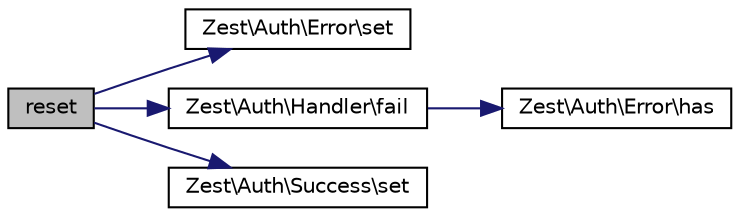 digraph "reset"
{
  edge [fontname="Helvetica",fontsize="10",labelfontname="Helvetica",labelfontsize="10"];
  node [fontname="Helvetica",fontsize="10",shape=record];
  rankdir="LR";
  Node0 [label="reset",height=0.2,width=0.4,color="black", fillcolor="grey75", style="filled", fontcolor="black"];
  Node0 -> Node1 [color="midnightblue",fontsize="10",style="solid"];
  Node1 [label="Zest\\Auth\\Error\\set",height=0.2,width=0.4,color="black", fillcolor="white", style="filled",URL="$class_zest_1_1_auth_1_1_error.html#af8908a25550c971e719a2243b130d80b"];
  Node0 -> Node2 [color="midnightblue",fontsize="10",style="solid"];
  Node2 [label="Zest\\Auth\\Handler\\fail",height=0.2,width=0.4,color="black", fillcolor="white", style="filled",URL="$class_zest_1_1_auth_1_1_handler.html#ac59dac7398e43cca6e7a717ac210c750"];
  Node2 -> Node3 [color="midnightblue",fontsize="10",style="solid"];
  Node3 [label="Zest\\Auth\\Error\\has",height=0.2,width=0.4,color="black", fillcolor="white", style="filled",URL="$class_zest_1_1_auth_1_1_error.html#a9db60e5b2881ca151b1780e9a4e08560"];
  Node0 -> Node4 [color="midnightblue",fontsize="10",style="solid"];
  Node4 [label="Zest\\Auth\\Success\\set",height=0.2,width=0.4,color="black", fillcolor="white", style="filled",URL="$class_zest_1_1_auth_1_1_success.html#ac81810b0f33b5e9d34a92bafd04fd85c"];
}
